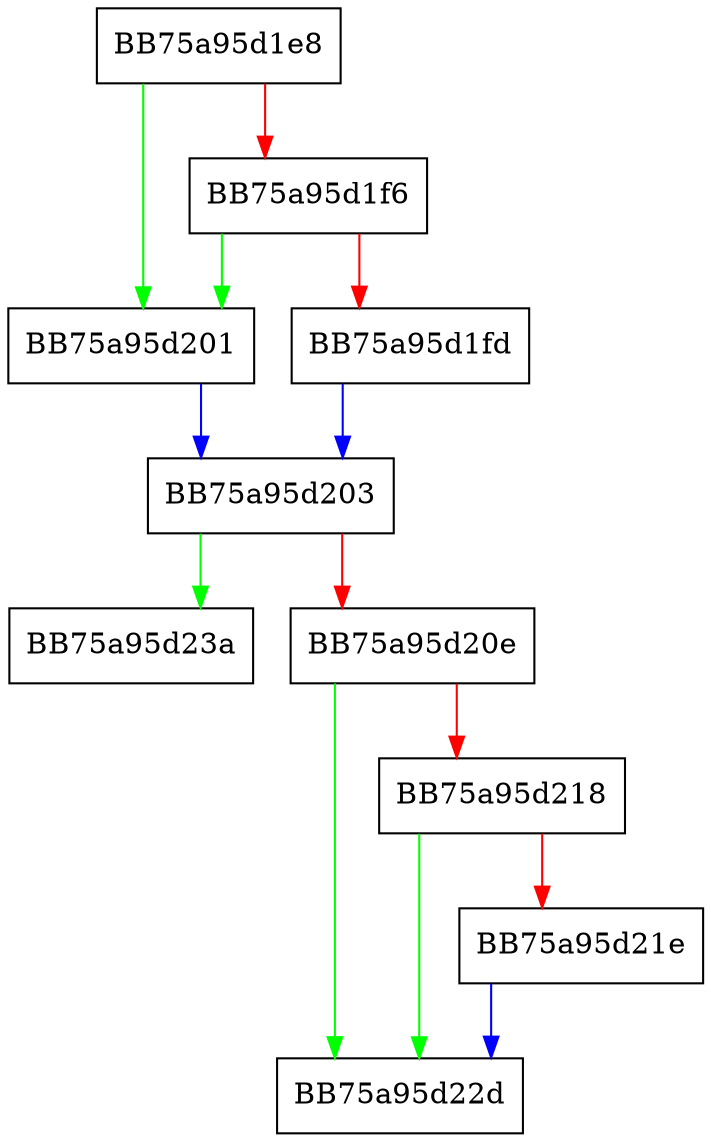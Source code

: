 digraph update_pmu_flow {
  node [shape="box"];
  graph [splines=ortho];
  BB75a95d1e8 -> BB75a95d201 [color="green"];
  BB75a95d1e8 -> BB75a95d1f6 [color="red"];
  BB75a95d1f6 -> BB75a95d201 [color="green"];
  BB75a95d1f6 -> BB75a95d1fd [color="red"];
  BB75a95d1fd -> BB75a95d203 [color="blue"];
  BB75a95d201 -> BB75a95d203 [color="blue"];
  BB75a95d203 -> BB75a95d23a [color="green"];
  BB75a95d203 -> BB75a95d20e [color="red"];
  BB75a95d20e -> BB75a95d22d [color="green"];
  BB75a95d20e -> BB75a95d218 [color="red"];
  BB75a95d218 -> BB75a95d22d [color="green"];
  BB75a95d218 -> BB75a95d21e [color="red"];
  BB75a95d21e -> BB75a95d22d [color="blue"];
}